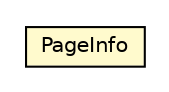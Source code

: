 #!/usr/local/bin/dot
#
# Class diagram 
# Generated by UMLGraph version 5.1 (http://www.umlgraph.org/)
#

digraph G {
	edge [fontname="Helvetica",fontsize=10,labelfontname="Helvetica",labelfontsize=10];
	node [fontname="Helvetica",fontsize=10,shape=plaintext];
	nodesep=0.25;
	ranksep=0.5;
	// cn.edu.uestc.acmicpc.web.dto.PageInfo
	c17470 [label=<<table title="cn.edu.uestc.acmicpc.web.dto.PageInfo" border="0" cellborder="1" cellspacing="0" cellpadding="2" port="p" bgcolor="lemonChiffon" href="./PageInfo.html">
		<tr><td><table border="0" cellspacing="0" cellpadding="1">
<tr><td align="center" balign="center"> PageInfo </td></tr>
		</table></td></tr>
		</table>>, fontname="Helvetica", fontcolor="black", fontsize=10.0];
}

